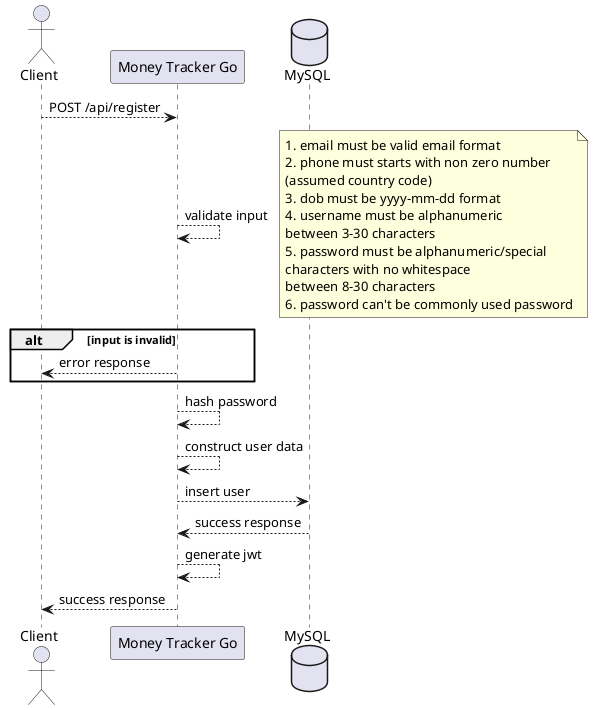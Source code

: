 @startuml Register Sequence

actor "Client" as client
participant "Money Tracker Go" as server
database "MySQL" as db

client --> server : POST /api/register
server --> server : validate input
note right
  1. email must be valid email format
  2. phone must starts with non zero number 
  (assumed country code)
  3. dob must be yyyy-mm-dd format
  4. username must be alphanumeric 
  between 3-30 characters
  5. password must be alphanumeric/special 
  characters with no whitespace 
  between 8-30 characters
  6. password can't be commonly used password
end note
alt input is invalid
  server --> client : error response
end
server --> server : hash password
server --> server : construct user data
server --> db : insert user
db --> server : success response
server --> server : generate jwt
server --> client : success response

@enduml